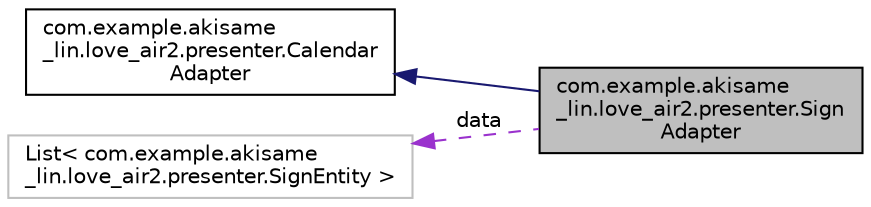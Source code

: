 digraph "com.example.akisame_lin.love_air2.presenter.SignAdapter"
{
 // LATEX_PDF_SIZE
  edge [fontname="Helvetica",fontsize="10",labelfontname="Helvetica",labelfontsize="10"];
  node [fontname="Helvetica",fontsize="10",shape=record];
  rankdir="LR";
  Node2 [label="com.example.akisame\l_lin.love_air2.presenter.Sign\lAdapter",height=0.2,width=0.4,color="black", fillcolor="grey75", style="filled", fontcolor="black",tooltip=" "];
  Node3 -> Node2 [dir="back",color="midnightblue",fontsize="10",style="solid"];
  Node3 [label="com.example.akisame\l_lin.love_air2.presenter.Calendar\lAdapter",height=0.2,width=0.4,color="black", fillcolor="white", style="filled",URL="$classcom_1_1example_1_1akisame__lin_1_1love__air2_1_1presenter_1_1_calendar_adapter.html",tooltip=" "];
  Node4 -> Node2 [dir="back",color="darkorchid3",fontsize="10",style="dashed",label=" data" ];
  Node4 [label="List\< com.example.akisame\l_lin.love_air2.presenter.SignEntity \>",height=0.2,width=0.4,color="grey75", fillcolor="white", style="filled",tooltip=" "];
}
